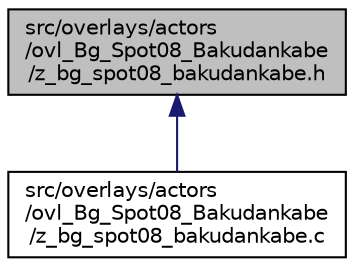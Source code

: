 digraph "src/overlays/actors/ovl_Bg_Spot08_Bakudankabe/z_bg_spot08_bakudankabe.h"
{
 // LATEX_PDF_SIZE
  edge [fontname="Helvetica",fontsize="10",labelfontname="Helvetica",labelfontsize="10"];
  node [fontname="Helvetica",fontsize="10",shape=record];
  Node1 [label="src/overlays/actors\l/ovl_Bg_Spot08_Bakudankabe\l/z_bg_spot08_bakudankabe.h",height=0.2,width=0.4,color="black", fillcolor="grey75", style="filled", fontcolor="black",tooltip=" "];
  Node1 -> Node2 [dir="back",color="midnightblue",fontsize="10",style="solid",fontname="Helvetica"];
  Node2 [label="src/overlays/actors\l/ovl_Bg_Spot08_Bakudankabe\l/z_bg_spot08_bakudankabe.c",height=0.2,width=0.4,color="black", fillcolor="white", style="filled",URL="$de/d1e/z__bg__spot08__bakudankabe_8c.html",tooltip=" "];
}
